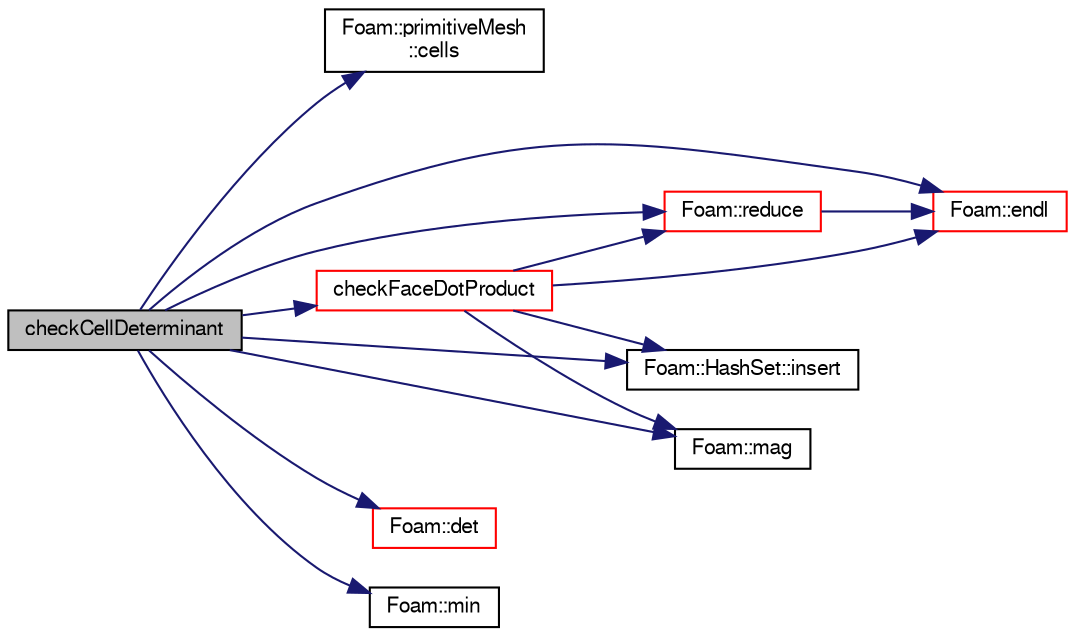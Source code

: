 digraph "checkCellDeterminant"
{
  bgcolor="transparent";
  edge [fontname="FreeSans",fontsize="10",labelfontname="FreeSans",labelfontsize="10"];
  node [fontname="FreeSans",fontsize="10",shape=record];
  rankdir="LR";
  Node926 [label="checkCellDeterminant",height=0.2,width=0.4,color="black", fillcolor="grey75", style="filled", fontcolor="black"];
  Node926 -> Node927 [color="midnightblue",fontsize="10",style="solid",fontname="FreeSans"];
  Node927 [label="Foam::primitiveMesh\l::cells",height=0.2,width=0.4,color="black",URL="$a27530.html#af19bf800d725a623c7b1d0101d65e7d3"];
  Node926 -> Node928 [color="midnightblue",fontsize="10",style="solid",fontname="FreeSans"];
  Node928 [label="checkFaceDotProduct",height=0.2,width=0.4,color="red",URL="$a25146.html#abe689b0ea95babc2086677dec53f57f2"];
  Node928 -> Node942 [color="midnightblue",fontsize="10",style="solid",fontname="FreeSans"];
  Node942 [label="Foam::endl",height=0.2,width=0.4,color="red",URL="$a21124.html#a2db8fe02a0d3909e9351bb4275b23ce4",tooltip="Add newline and flush stream. "];
  Node928 -> Node980 [color="midnightblue",fontsize="10",style="solid",fontname="FreeSans"];
  Node980 [label="Foam::HashSet::insert",height=0.2,width=0.4,color="black",URL="$a25690.html#a49f0753d9652681fc3a81f59951a0ad7",tooltip="Insert a new entry. "];
  Node928 -> Node981 [color="midnightblue",fontsize="10",style="solid",fontname="FreeSans"];
  Node981 [label="Foam::mag",height=0.2,width=0.4,color="black",URL="$a21124.html#a929da2a3fdcf3dacbbe0487d3a330dae"];
  Node928 -> Node982 [color="midnightblue",fontsize="10",style="solid",fontname="FreeSans"];
  Node982 [label="Foam::reduce",height=0.2,width=0.4,color="red",URL="$a21124.html#a7ffd6af4acc2eb9ba72ee296b5ecda23"];
  Node982 -> Node942 [color="midnightblue",fontsize="10",style="solid",fontname="FreeSans"];
  Node926 -> Node1016 [color="midnightblue",fontsize="10",style="solid",fontname="FreeSans"];
  Node1016 [label="Foam::det",height=0.2,width=0.4,color="red",URL="$a21124.html#a0661214f1c72feedb965c88d685f8036"];
  Node926 -> Node942 [color="midnightblue",fontsize="10",style="solid",fontname="FreeSans"];
  Node926 -> Node980 [color="midnightblue",fontsize="10",style="solid",fontname="FreeSans"];
  Node926 -> Node981 [color="midnightblue",fontsize="10",style="solid",fontname="FreeSans"];
  Node926 -> Node1006 [color="midnightblue",fontsize="10",style="solid",fontname="FreeSans"];
  Node1006 [label="Foam::min",height=0.2,width=0.4,color="black",URL="$a21124.html#a253e112ad2d56d96230ff39ea7f442dc"];
  Node926 -> Node982 [color="midnightblue",fontsize="10",style="solid",fontname="FreeSans"];
}
